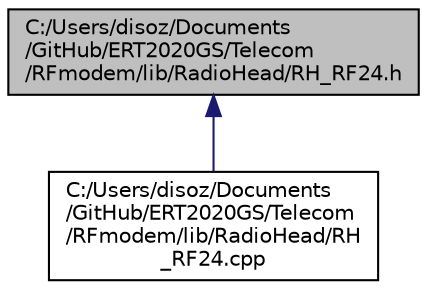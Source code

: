 digraph "C:/Users/disoz/Documents/GitHub/ERT2020GS/Telecom/RFmodem/lib/RadioHead/RH_RF24.h"
{
 // LATEX_PDF_SIZE
  edge [fontname="Helvetica",fontsize="10",labelfontname="Helvetica",labelfontsize="10"];
  node [fontname="Helvetica",fontsize="10",shape=record];
  Node1 [label="C:/Users/disoz/Documents\l/GitHub/ERT2020GS/Telecom\l/RFmodem/lib/RadioHead/RH_RF24.h",height=0.2,width=0.4,color="black", fillcolor="grey75", style="filled", fontcolor="black",tooltip=" "];
  Node1 -> Node2 [dir="back",color="midnightblue",fontsize="10",style="solid",fontname="Helvetica"];
  Node2 [label="C:/Users/disoz/Documents\l/GitHub/ERT2020GS/Telecom\l/RFmodem/lib/RadioHead/RH\l_RF24.cpp",height=0.2,width=0.4,color="black", fillcolor="white", style="filled",URL="$_r_h___r_f24_8cpp.html",tooltip=" "];
}
